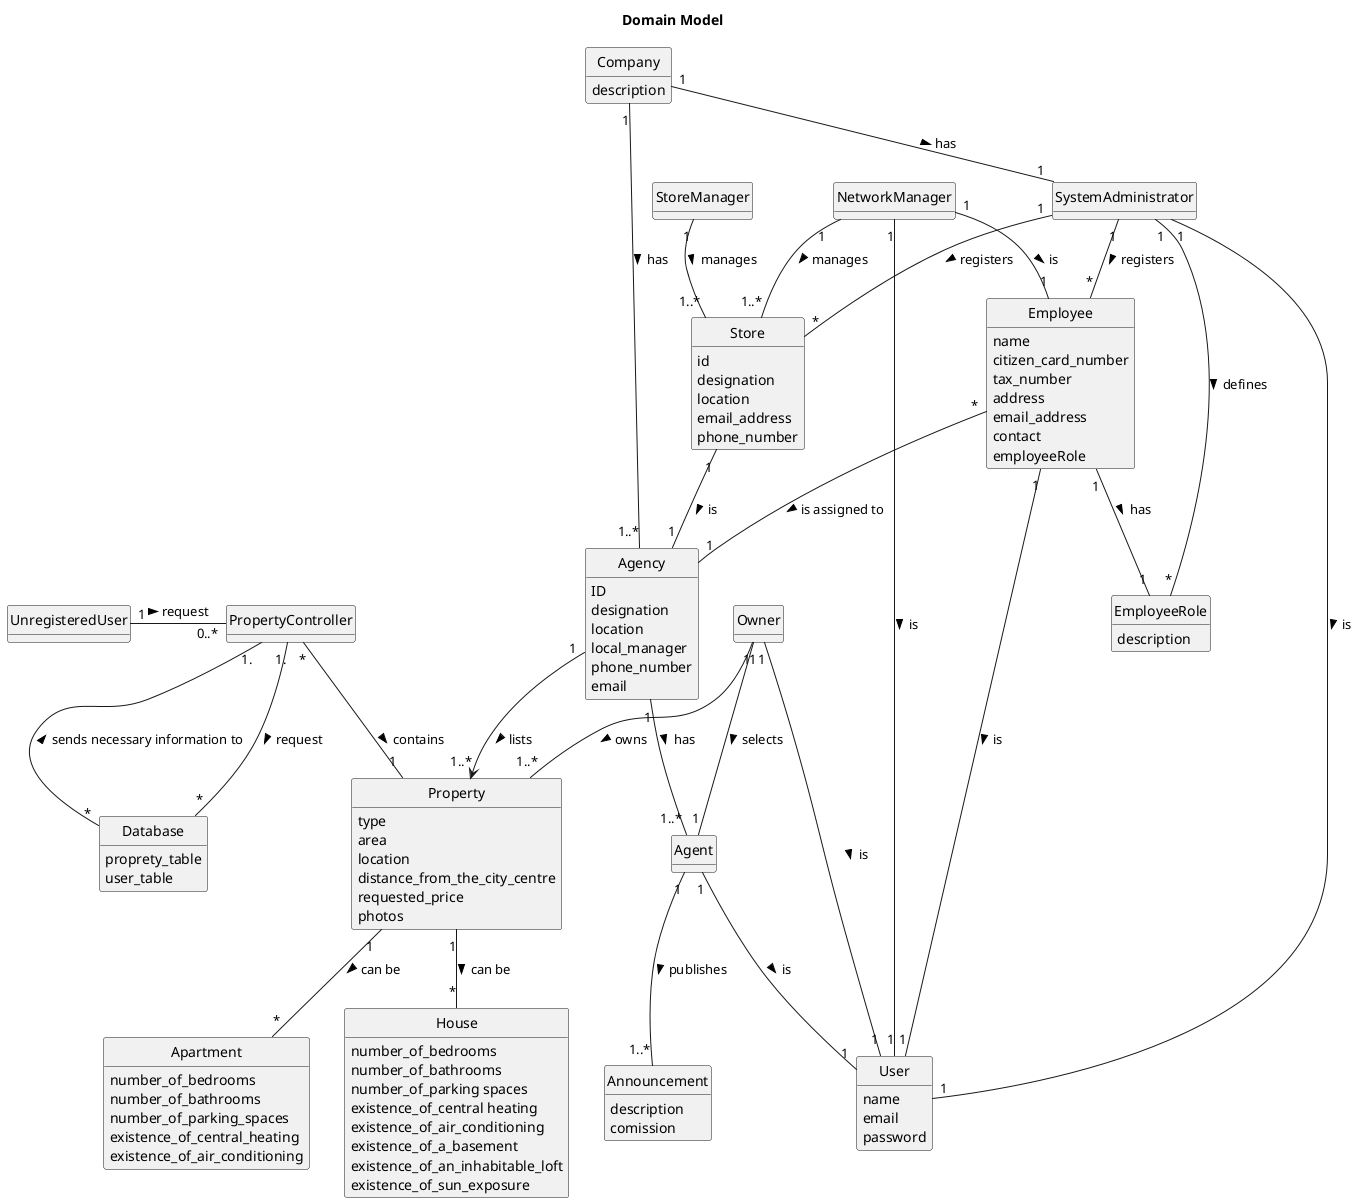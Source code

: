 @startuml
skinparam monochrome true
skinparam packageStyle rectangle
skinparam shadowing false
'skinparam linetype ortho
'left to right direction
skinparam classAttributeIconSize 0
hide circle
hide methods

title Domain Model


class Employee{
name
citizen_card_number
tax_number
address
email_address
contact
employeeRole
}

class SystemAdministrator{
}

class NetworkManager{
}

class EmployeeRole{
description
}

class Company{
description
}

class Agency{
ID
designation
location
local_manager
phone_number
email
}

class User{
name
email
password
}

class Store {
    id
    designation
    location
    email_address
    phone_number
}

class Property {
    type
    area
    location
    distance_from_the_city_centre
    requested_price
    photos
    }

class Announcement {
        description
        comission
      }

class Apartment{
    number_of_bedrooms
    number_of_bathrooms
    number_of_parking_spaces
    existence_of_central_heating
    existence_of_air_conditioning
}

class House{
    number_of_bedrooms
    number_of_bathrooms
    number_of_parking spaces
    existence_of_central heating
    existence_of_air_conditioning
    existence_of_a_basement
    existence_of_an_inhabitable_loft
    existence_of_sun_exposure
}

class Database {
    proprety_table
    user_table
}

UnregisteredUser "1" - "0..*" PropertyController : request >
PropertyController "1." -- "*" Database : request >
PropertyController "1." -- "*" Database : sends necessary information to <
PropertyController "*" -- "1"  Property : contains >
Agent "1" -- "1..*" Announcement : publishes >
Agency "1" -- "1..*" Agent : has >
SystemAdministrator "1" -- "*" Employee : registers >
Employee "*" -- "1" Agency : is assigned to >
Employee "1" -- "1" EmployeeRole :  has >
SystemAdministrator "1" -- "*" EmployeeRole : defines >
Owner "1" -- "1..*" Property : owns >
Property "1" -- "*" House :  can be >
Property "1" -- "*" Apartment :  can be >
Owner "1" -- "1" Agent : selects >
SystemAdministrator "1" - "*" Store : registers >
StoreManager "1" -- "1..*" Store : manages >
Store "1" -- "1" Agency : is >
Company "1" -- "1..*" Agency : has >
Company "1" -- "1" SystemAdministrator : has >
SystemAdministrator "1" -- "1" User : is >
Employee "1" -- "1" User : is >
Agent "1" -- "1" User : is >
Owner "1" -- "1" User : is >
NetworkManager "1" -- "1" User : is >
NetworkManager "1" -- "1" Employee : is >
NetworkManager "1" -- "1..*" Store : manages >
Agency "1" --> "1..*" Property : lists >
@enduml